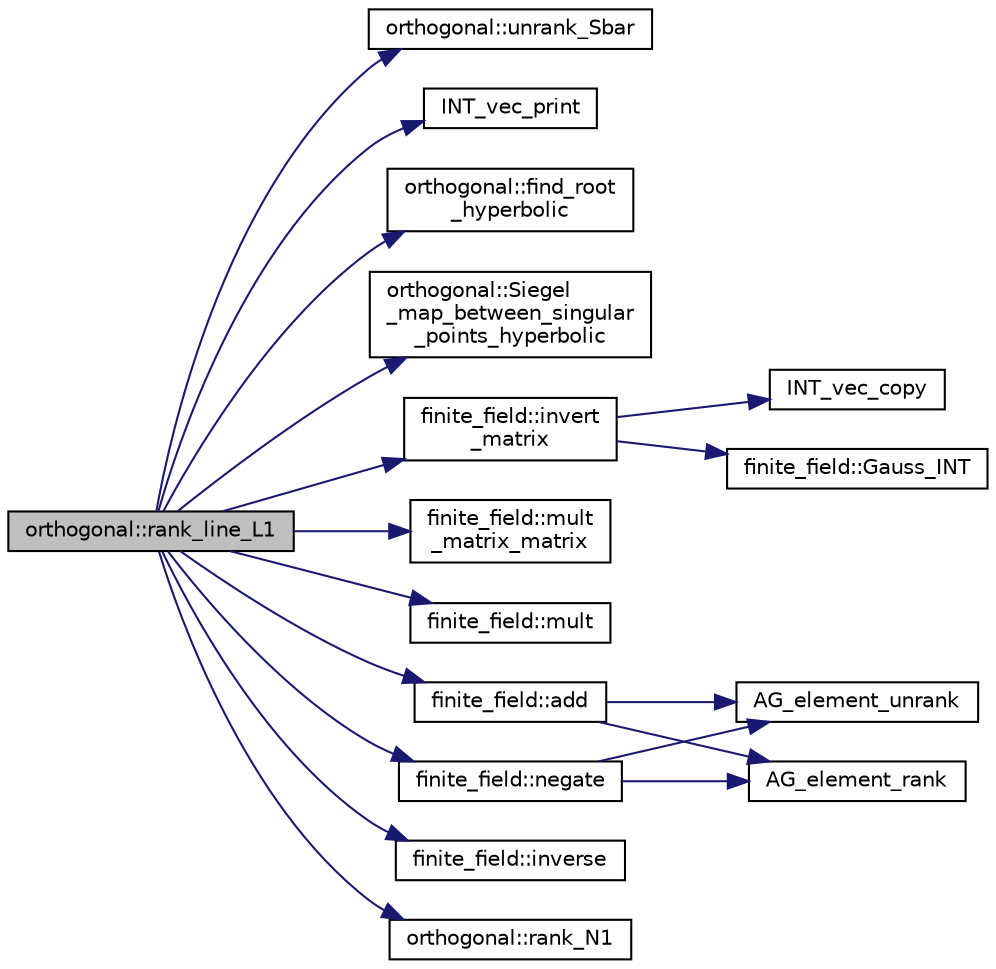 digraph "orthogonal::rank_line_L1"
{
  edge [fontname="Helvetica",fontsize="10",labelfontname="Helvetica",labelfontsize="10"];
  node [fontname="Helvetica",fontsize="10",shape=record];
  rankdir="LR";
  Node37414 [label="orthogonal::rank_line_L1",height=0.2,width=0.4,color="black", fillcolor="grey75", style="filled", fontcolor="black"];
  Node37414 -> Node37415 [color="midnightblue",fontsize="10",style="solid",fontname="Helvetica"];
  Node37415 [label="orthogonal::unrank_Sbar",height=0.2,width=0.4,color="black", fillcolor="white", style="filled",URL="$d7/daa/classorthogonal.html#af5dc4e991f79be6bfdce4325648e037a"];
  Node37414 -> Node37416 [color="midnightblue",fontsize="10",style="solid",fontname="Helvetica"];
  Node37416 [label="INT_vec_print",height=0.2,width=0.4,color="black", fillcolor="white", style="filled",URL="$df/dbf/sajeeb_8_c.html#a79a5901af0b47dd0d694109543c027fe"];
  Node37414 -> Node37417 [color="midnightblue",fontsize="10",style="solid",fontname="Helvetica"];
  Node37417 [label="orthogonal::find_root\l_hyperbolic",height=0.2,width=0.4,color="black", fillcolor="white", style="filled",URL="$d7/daa/classorthogonal.html#a4cb66d7aec283cd032a99cb9b2b9992d"];
  Node37414 -> Node37418 [color="midnightblue",fontsize="10",style="solid",fontname="Helvetica"];
  Node37418 [label="orthogonal::Siegel\l_map_between_singular\l_points_hyperbolic",height=0.2,width=0.4,color="black", fillcolor="white", style="filled",URL="$d7/daa/classorthogonal.html#a5ee80bd3a8fb9799d248ade8fd7b20b3"];
  Node37414 -> Node37419 [color="midnightblue",fontsize="10",style="solid",fontname="Helvetica"];
  Node37419 [label="finite_field::invert\l_matrix",height=0.2,width=0.4,color="black", fillcolor="white", style="filled",URL="$df/d5a/classfinite__field.html#adab449ef01b1feafe000c8fff7ae013f"];
  Node37419 -> Node37420 [color="midnightblue",fontsize="10",style="solid",fontname="Helvetica"];
  Node37420 [label="INT_vec_copy",height=0.2,width=0.4,color="black", fillcolor="white", style="filled",URL="$df/dbf/sajeeb_8_c.html#ac2d875e27e009af6ec04d17254d11075"];
  Node37419 -> Node37421 [color="midnightblue",fontsize="10",style="solid",fontname="Helvetica"];
  Node37421 [label="finite_field::Gauss_INT",height=0.2,width=0.4,color="black", fillcolor="white", style="filled",URL="$df/d5a/classfinite__field.html#adb676d2e80341b53751326e3a58beb11"];
  Node37414 -> Node37422 [color="midnightblue",fontsize="10",style="solid",fontname="Helvetica"];
  Node37422 [label="finite_field::mult\l_matrix_matrix",height=0.2,width=0.4,color="black", fillcolor="white", style="filled",URL="$df/d5a/classfinite__field.html#a5e28706b815838d0ec34de1fa74bc3c4"];
  Node37414 -> Node37423 [color="midnightblue",fontsize="10",style="solid",fontname="Helvetica"];
  Node37423 [label="finite_field::mult",height=0.2,width=0.4,color="black", fillcolor="white", style="filled",URL="$df/d5a/classfinite__field.html#a24fb5917aa6d4d656fd855b7f44a13b0"];
  Node37414 -> Node37424 [color="midnightblue",fontsize="10",style="solid",fontname="Helvetica"];
  Node37424 [label="finite_field::negate",height=0.2,width=0.4,color="black", fillcolor="white", style="filled",URL="$df/d5a/classfinite__field.html#aa9d798298f25d4a9262b5bc5f1733e31"];
  Node37424 -> Node37425 [color="midnightblue",fontsize="10",style="solid",fontname="Helvetica"];
  Node37425 [label="AG_element_unrank",height=0.2,width=0.4,color="black", fillcolor="white", style="filled",URL="$d4/d67/geometry_8h.html#a4a33b86c87b2879b97cfa1327abe2885"];
  Node37424 -> Node37426 [color="midnightblue",fontsize="10",style="solid",fontname="Helvetica"];
  Node37426 [label="AG_element_rank",height=0.2,width=0.4,color="black", fillcolor="white", style="filled",URL="$d4/d67/geometry_8h.html#ab2ac908d07dd8038fd996e26bdc75c17"];
  Node37414 -> Node37427 [color="midnightblue",fontsize="10",style="solid",fontname="Helvetica"];
  Node37427 [label="finite_field::inverse",height=0.2,width=0.4,color="black", fillcolor="white", style="filled",URL="$df/d5a/classfinite__field.html#a69f2a12c01e70b7ce2d115c5221c9cdd"];
  Node37414 -> Node37428 [color="midnightblue",fontsize="10",style="solid",fontname="Helvetica"];
  Node37428 [label="finite_field::add",height=0.2,width=0.4,color="black", fillcolor="white", style="filled",URL="$df/d5a/classfinite__field.html#a8f12328a27500f3c7be0c849ebbc9d14"];
  Node37428 -> Node37425 [color="midnightblue",fontsize="10",style="solid",fontname="Helvetica"];
  Node37428 -> Node37426 [color="midnightblue",fontsize="10",style="solid",fontname="Helvetica"];
  Node37414 -> Node37429 [color="midnightblue",fontsize="10",style="solid",fontname="Helvetica"];
  Node37429 [label="orthogonal::rank_N1",height=0.2,width=0.4,color="black", fillcolor="white", style="filled",URL="$d7/daa/classorthogonal.html#a10b99e279ae3624531756ea2723b59e7"];
}
